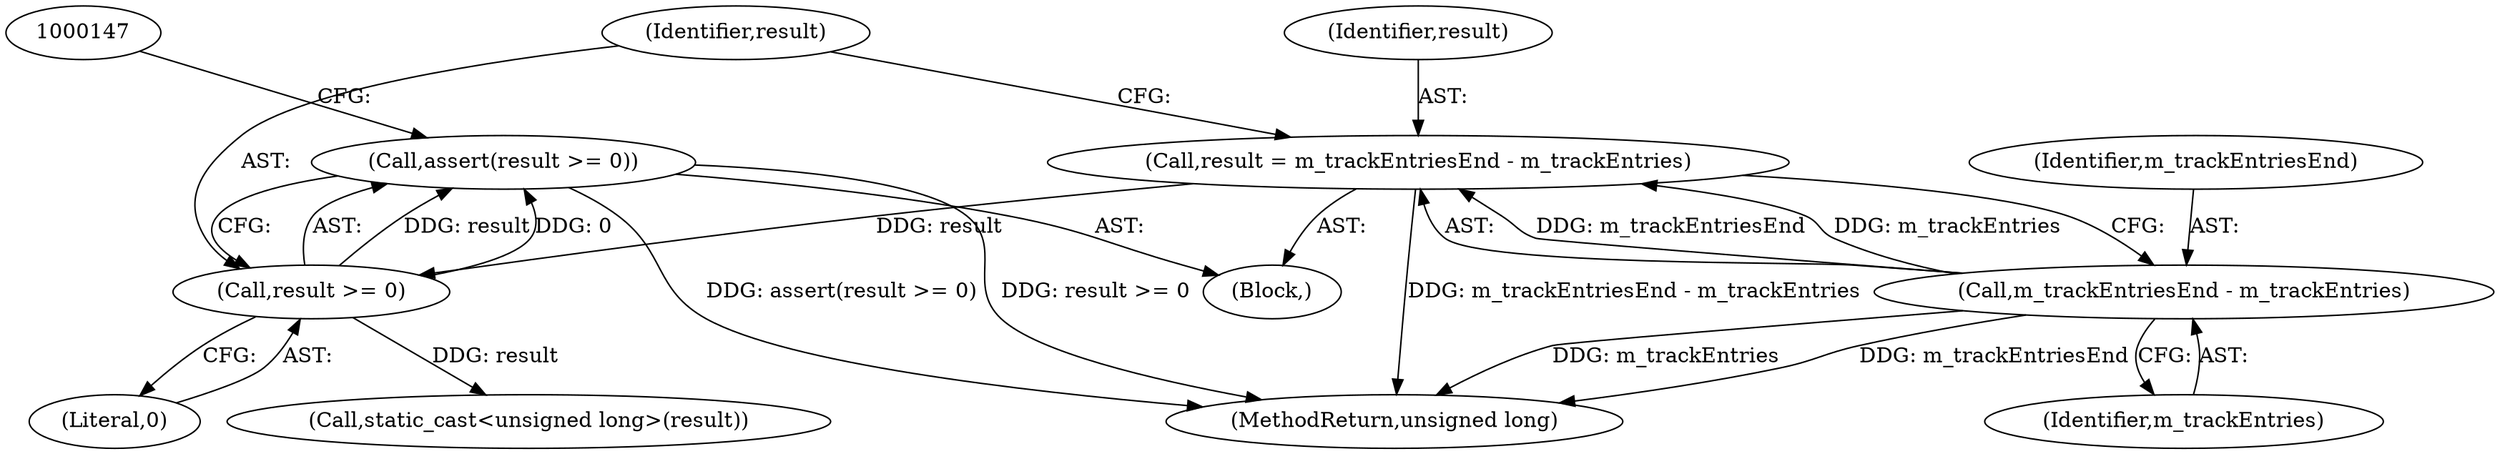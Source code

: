 digraph "0_Android_04839626ed859623901ebd3a5fd483982186b59d_169@API" {
"1000141" [label="(Call,assert(result >= 0))"];
"1000142" [label="(Call,result >= 0)"];
"1000136" [label="(Call,result = m_trackEntriesEnd - m_trackEntries)"];
"1000138" [label="(Call,m_trackEntriesEnd - m_trackEntries)"];
"1000142" [label="(Call,result >= 0)"];
"1000136" [label="(Call,result = m_trackEntriesEnd - m_trackEntries)"];
"1000144" [label="(Literal,0)"];
"1000139" [label="(Identifier,m_trackEntriesEnd)"];
"1000146" [label="(Call,static_cast<unsigned long>(result))"];
"1000137" [label="(Identifier,result)"];
"1000134" [label="(Block,)"];
"1000140" [label="(Identifier,m_trackEntries)"];
"1000141" [label="(Call,assert(result >= 0))"];
"1000138" [label="(Call,m_trackEntriesEnd - m_trackEntries)"];
"1000149" [label="(MethodReturn,unsigned long)"];
"1000143" [label="(Identifier,result)"];
"1000141" -> "1000134"  [label="AST: "];
"1000141" -> "1000142"  [label="CFG: "];
"1000142" -> "1000141"  [label="AST: "];
"1000147" -> "1000141"  [label="CFG: "];
"1000141" -> "1000149"  [label="DDG: result >= 0"];
"1000141" -> "1000149"  [label="DDG: assert(result >= 0)"];
"1000142" -> "1000141"  [label="DDG: result"];
"1000142" -> "1000141"  [label="DDG: 0"];
"1000142" -> "1000144"  [label="CFG: "];
"1000143" -> "1000142"  [label="AST: "];
"1000144" -> "1000142"  [label="AST: "];
"1000136" -> "1000142"  [label="DDG: result"];
"1000142" -> "1000146"  [label="DDG: result"];
"1000136" -> "1000134"  [label="AST: "];
"1000136" -> "1000138"  [label="CFG: "];
"1000137" -> "1000136"  [label="AST: "];
"1000138" -> "1000136"  [label="AST: "];
"1000143" -> "1000136"  [label="CFG: "];
"1000136" -> "1000149"  [label="DDG: m_trackEntriesEnd - m_trackEntries"];
"1000138" -> "1000136"  [label="DDG: m_trackEntriesEnd"];
"1000138" -> "1000136"  [label="DDG: m_trackEntries"];
"1000138" -> "1000140"  [label="CFG: "];
"1000139" -> "1000138"  [label="AST: "];
"1000140" -> "1000138"  [label="AST: "];
"1000138" -> "1000149"  [label="DDG: m_trackEntries"];
"1000138" -> "1000149"  [label="DDG: m_trackEntriesEnd"];
}
